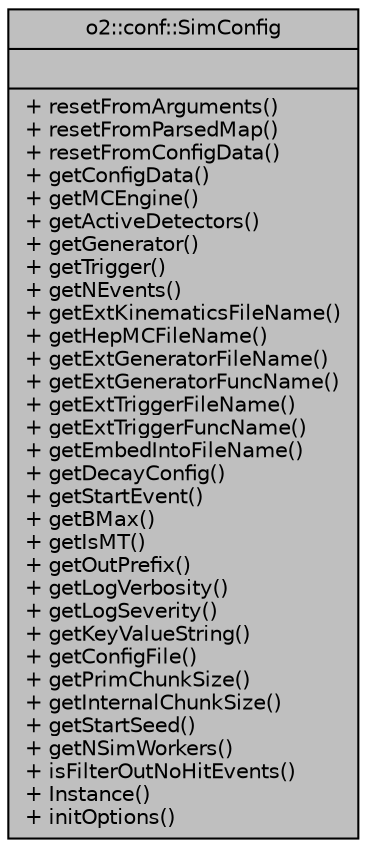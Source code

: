 digraph "o2::conf::SimConfig"
{
 // INTERACTIVE_SVG=YES
  bgcolor="transparent";
  edge [fontname="Helvetica",fontsize="10",labelfontname="Helvetica",labelfontsize="10"];
  node [fontname="Helvetica",fontsize="10",shape=record];
  Node1 [label="{o2::conf::SimConfig\n||+ resetFromArguments()\l+ resetFromParsedMap()\l+ resetFromConfigData()\l+ getConfigData()\l+ getMCEngine()\l+ getActiveDetectors()\l+ getGenerator()\l+ getTrigger()\l+ getNEvents()\l+ getExtKinematicsFileName()\l+ getHepMCFileName()\l+ getExtGeneratorFileName()\l+ getExtGeneratorFuncName()\l+ getExtTriggerFileName()\l+ getExtTriggerFuncName()\l+ getEmbedIntoFileName()\l+ getDecayConfig()\l+ getStartEvent()\l+ getBMax()\l+ getIsMT()\l+ getOutPrefix()\l+ getLogVerbosity()\l+ getLogSeverity()\l+ getKeyValueString()\l+ getConfigFile()\l+ getPrimChunkSize()\l+ getInternalChunkSize()\l+ getStartSeed()\l+ getNSimWorkers()\l+ isFilterOutNoHitEvents()\l+ Instance()\l+ initOptions()\l}",height=0.2,width=0.4,color="black", fillcolor="grey75", style="filled", fontcolor="black"];
}

